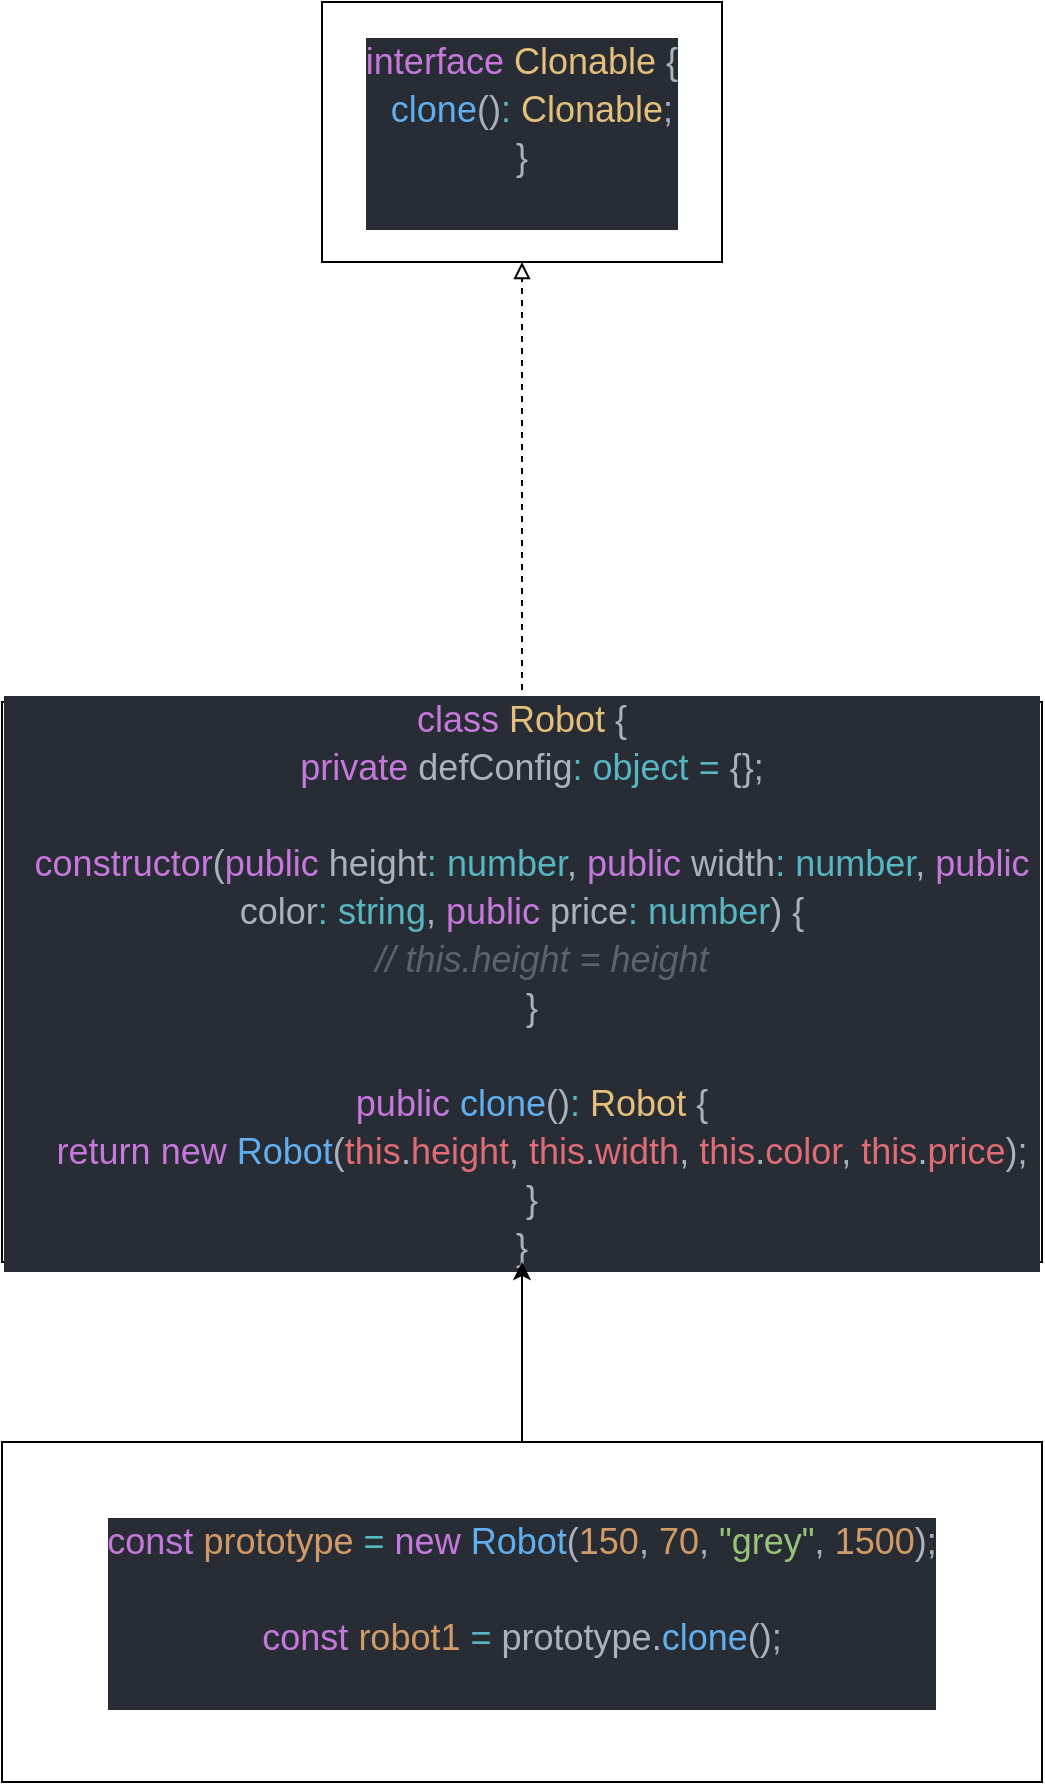 <mxfile>
    <diagram id="qSztvD9odWuxIloCTG1u" name="Страница 1">
        <mxGraphModel dx="1204" dy="1747" grid="1" gridSize="10" guides="1" tooltips="1" connect="1" arrows="1" fold="1" page="1" pageScale="1" pageWidth="827" pageHeight="1169" math="0" shadow="0">
            <root>
                <mxCell id="0"/>
                <mxCell id="1" parent="0"/>
                <mxCell id="7" style="edgeStyle=none;html=1;endArrow=block;endFill=0;dashed=1;" edge="1" parent="1" source="2" target="5">
                    <mxGeometry relative="1" as="geometry"/>
                </mxCell>
                <mxCell id="2" value="&lt;div style=&quot;color: rgb(171 , 178 , 191) ; background-color: rgb(40 , 44 , 52) ; font-family: , &amp;#34;consolas&amp;#34; , &amp;#34;courier new&amp;#34; , monospace ; font-size: 18px ; line-height: 24px&quot;&gt;&lt;div&gt;&lt;span style=&quot;color: #c678dd&quot;&gt;class&lt;/span&gt; &lt;span style=&quot;color: #e5c07b&quot;&gt;Robot&lt;/span&gt; {&lt;/div&gt;&lt;div&gt;&amp;nbsp; &lt;span style=&quot;color: #c678dd&quot;&gt;private&lt;/span&gt; defConfig&lt;span style=&quot;color: #56b6c2&quot;&gt;:&lt;/span&gt; &lt;span style=&quot;color: #56b6c2&quot;&gt;object&lt;/span&gt; &lt;span style=&quot;color: #56b6c2&quot;&gt;=&lt;/span&gt; {};&lt;/div&gt;&lt;br&gt;&lt;div&gt;&amp;nbsp; &lt;span style=&quot;color: #c678dd&quot;&gt;constructor&lt;/span&gt;(&lt;span style=&quot;color: #c678dd&quot;&gt;public&lt;/span&gt; height&lt;span style=&quot;color: #56b6c2&quot;&gt;:&lt;/span&gt; &lt;span style=&quot;color: #56b6c2&quot;&gt;number&lt;/span&gt;, &lt;span style=&quot;color: #c678dd&quot;&gt;public&lt;/span&gt; width&lt;span style=&quot;color: #56b6c2&quot;&gt;:&lt;/span&gt; &lt;span style=&quot;color: #56b6c2&quot;&gt;number&lt;/span&gt;, &lt;span style=&quot;color: #c678dd&quot;&gt;public&lt;/span&gt; color&lt;span style=&quot;color: #56b6c2&quot;&gt;:&lt;/span&gt; &lt;span style=&quot;color: #56b6c2&quot;&gt;string&lt;/span&gt;, &lt;span style=&quot;color: #c678dd&quot;&gt;public&lt;/span&gt; price&lt;span style=&quot;color: #56b6c2&quot;&gt;:&lt;/span&gt; &lt;span style=&quot;color: #56b6c2&quot;&gt;number&lt;/span&gt;) {&lt;/div&gt;&lt;div&gt;&amp;nbsp; &amp;nbsp; &lt;span style=&quot;color: #5c6370 ; font-style: italic&quot;&gt;// this.height = height&lt;/span&gt;&lt;/div&gt;&lt;div&gt;&amp;nbsp; }&lt;/div&gt;&lt;br&gt;&lt;div&gt;&amp;nbsp; &lt;span style=&quot;color: #c678dd&quot;&gt;public&lt;/span&gt; &lt;span style=&quot;color: #61afef&quot;&gt;clone&lt;/span&gt;()&lt;span style=&quot;color: #56b6c2&quot;&gt;:&lt;/span&gt; &lt;span style=&quot;color: #e5c07b&quot;&gt;Robot&lt;/span&gt; {&lt;/div&gt;&lt;div&gt;&amp;nbsp; &amp;nbsp; &lt;span style=&quot;color: #c678dd&quot;&gt;return&lt;/span&gt; &lt;span style=&quot;color: #c678dd&quot;&gt;new&lt;/span&gt; &lt;span style=&quot;color: #61afef&quot;&gt;Robot&lt;/span&gt;(&lt;span style=&quot;color: #e06c75&quot;&gt;this&lt;/span&gt;.&lt;span style=&quot;color: #e06c75&quot;&gt;height&lt;/span&gt;, &lt;span style=&quot;color: #e06c75&quot;&gt;this&lt;/span&gt;.&lt;span style=&quot;color: #e06c75&quot;&gt;width&lt;/span&gt;, &lt;span style=&quot;color: #e06c75&quot;&gt;this&lt;/span&gt;.&lt;span style=&quot;color: #e06c75&quot;&gt;color&lt;/span&gt;, &lt;span style=&quot;color: #e06c75&quot;&gt;this&lt;/span&gt;.&lt;span style=&quot;color: #e06c75&quot;&gt;price&lt;/span&gt;);&lt;/div&gt;&lt;div&gt;&amp;nbsp; }&lt;/div&gt;&lt;div&gt;}&lt;/div&gt;&lt;/div&gt;" style="rounded=0;whiteSpace=wrap;html=1;" parent="1" vertex="1">
                    <mxGeometry x="110" y="-170" width="520" height="280" as="geometry"/>
                </mxCell>
                <mxCell id="4" style="edgeStyle=none;html=1;entryX=0.5;entryY=1;entryDx=0;entryDy=0;" parent="1" source="3" target="2" edge="1">
                    <mxGeometry relative="1" as="geometry"/>
                </mxCell>
                <mxCell id="3" value="&lt;div style=&quot;color: rgb(171 , 178 , 191) ; background-color: rgb(40 , 44 , 52) ; font-family: , &amp;#34;consolas&amp;#34; , &amp;#34;courier new&amp;#34; , monospace ; font-size: 18px ; line-height: 24px&quot;&gt;&lt;div&gt;&lt;span style=&quot;color: #c678dd&quot;&gt;const&lt;/span&gt; &lt;span style=&quot;color: #d19a66&quot;&gt;prototype&lt;/span&gt; &lt;span style=&quot;color: #56b6c2&quot;&gt;=&lt;/span&gt; &lt;span style=&quot;color: #c678dd&quot;&gt;new&lt;/span&gt; &lt;span style=&quot;color: #61afef&quot;&gt;Robot&lt;/span&gt;(&lt;span style=&quot;color: #d19a66&quot;&gt;150&lt;/span&gt;, &lt;span style=&quot;color: #d19a66&quot;&gt;70&lt;/span&gt;, &lt;span style=&quot;color: #98c379&quot;&gt;&quot;grey&quot;&lt;/span&gt;, &lt;span style=&quot;color: #d19a66&quot;&gt;1500&lt;/span&gt;);&lt;/div&gt;&lt;br&gt;&lt;div&gt;&lt;span style=&quot;color: #c678dd&quot;&gt;const&lt;/span&gt; &lt;span style=&quot;color: #d19a66&quot;&gt;robot1&lt;/span&gt; &lt;span style=&quot;color: #56b6c2&quot;&gt;=&lt;/span&gt; prototype.&lt;span style=&quot;color: #61afef&quot;&gt;clone&lt;/span&gt;();&lt;/div&gt;&lt;br&gt;&lt;/div&gt;" style="rounded=0;whiteSpace=wrap;html=1;" parent="1" vertex="1">
                    <mxGeometry x="110" y="200" width="520" height="170" as="geometry"/>
                </mxCell>
                <mxCell id="5" value="&lt;div style=&quot;color: rgb(171 , 178 , 191) ; background-color: rgb(40 , 44 , 52) ; font-family: , &amp;#34;consolas&amp;#34; , &amp;#34;courier new&amp;#34; , monospace ; font-size: 18px ; line-height: 24px&quot;&gt;&lt;div&gt;&lt;span style=&quot;color: #c678dd&quot;&gt;interface&lt;/span&gt; &lt;span style=&quot;color: #e5c07b&quot;&gt;Clonable&lt;/span&gt; {&lt;/div&gt;&lt;div&gt;&amp;nbsp; &lt;span style=&quot;color: #61afef&quot;&gt;clone&lt;/span&gt;()&lt;span style=&quot;color: #56b6c2&quot;&gt;:&lt;/span&gt; &lt;span style=&quot;color: #e5c07b&quot;&gt;Clonable&lt;/span&gt;;&lt;/div&gt;&lt;div&gt;}&lt;/div&gt;&lt;br&gt;&lt;/div&gt;" style="rounded=0;whiteSpace=wrap;html=1;" parent="1" vertex="1">
                    <mxGeometry x="270" y="-520" width="200" height="130" as="geometry"/>
                </mxCell>
            </root>
        </mxGraphModel>
    </diagram>
</mxfile>
